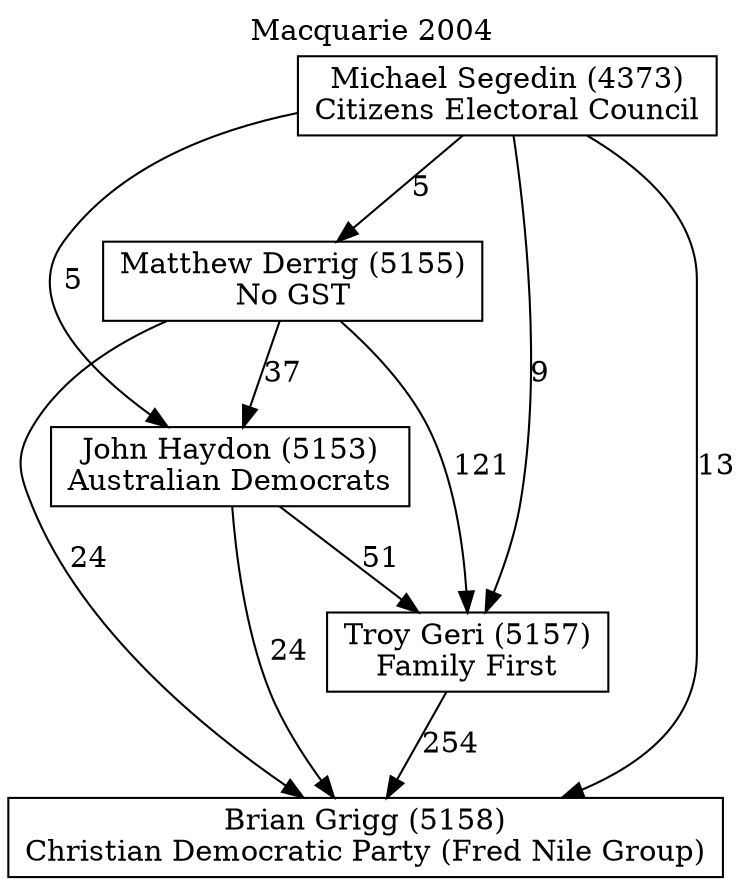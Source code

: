 // House preference flow
digraph "Brian Grigg (5158)_Macquarie_2004" {
	graph [label="Macquarie 2004" labelloc=t mclimit=10]
	node [shape=box]
	"Brian Grigg (5158)" [label="Brian Grigg (5158)
Christian Democratic Party (Fred Nile Group)"]
	"Troy Geri (5157)" [label="Troy Geri (5157)
Family First"]
	"John Haydon (5153)" [label="John Haydon (5153)
Australian Democrats"]
	"Matthew Derrig (5155)" [label="Matthew Derrig (5155)
No GST"]
	"Michael Segedin (4373)" [label="Michael Segedin (4373)
Citizens Electoral Council"]
	"Troy Geri (5157)" -> "Brian Grigg (5158)" [label=254]
	"John Haydon (5153)" -> "Troy Geri (5157)" [label=51]
	"Matthew Derrig (5155)" -> "John Haydon (5153)" [label=37]
	"Michael Segedin (4373)" -> "Matthew Derrig (5155)" [label=5]
	"John Haydon (5153)" -> "Brian Grigg (5158)" [label=24]
	"Matthew Derrig (5155)" -> "Brian Grigg (5158)" [label=24]
	"Michael Segedin (4373)" -> "Brian Grigg (5158)" [label=13]
	"Michael Segedin (4373)" -> "John Haydon (5153)" [label=5]
	"Matthew Derrig (5155)" -> "Troy Geri (5157)" [label=121]
	"Michael Segedin (4373)" -> "Troy Geri (5157)" [label=9]
}
